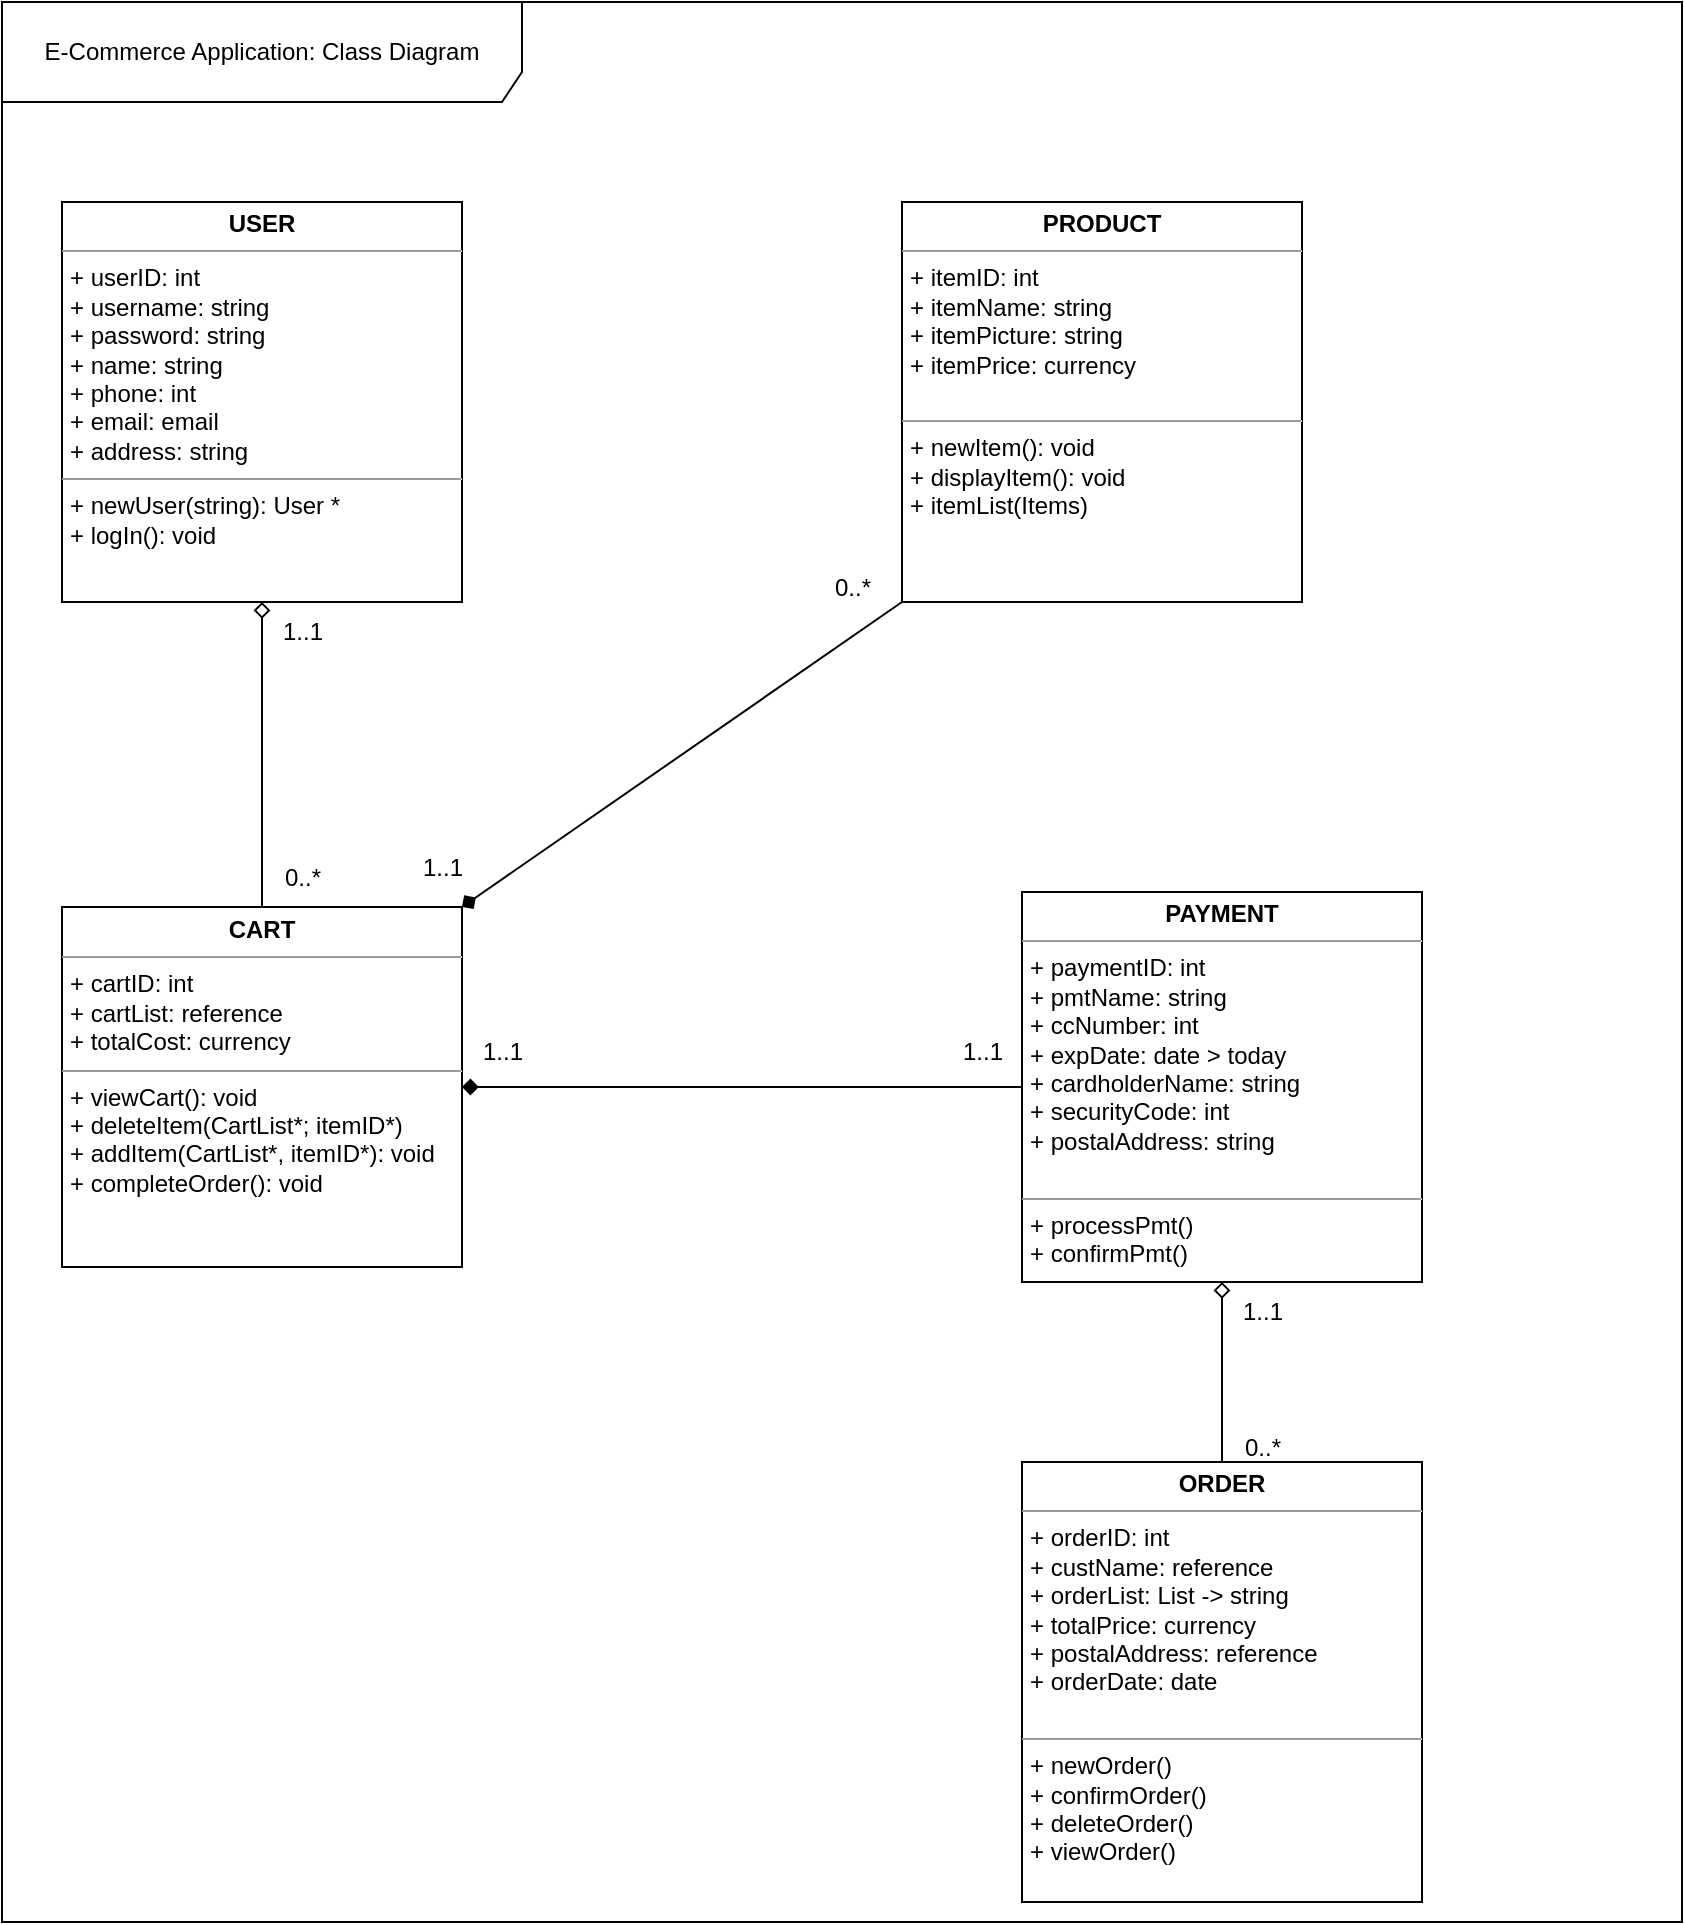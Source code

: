 <mxfile version="22.1.2" type="device">
  <diagram name="Page-1" id="G8f07l0rxFjzms341XHT">
    <mxGraphModel dx="854" dy="1021" grid="1" gridSize="10" guides="1" tooltips="1" connect="1" arrows="1" fold="1" page="1" pageScale="1" pageWidth="850" pageHeight="1100" math="0" shadow="0">
      <root>
        <mxCell id="0" />
        <mxCell id="1" parent="0" />
        <mxCell id="5hTfDQDd50rgDRaZ6DNi-1" value="E-Commerce Application: Class Diagram" style="shape=umlFrame;whiteSpace=wrap;html=1;pointerEvents=0;recursiveResize=0;container=1;collapsible=0;width=260;height=50;" parent="1" vertex="1">
          <mxGeometry width="840" height="960" as="geometry" />
        </mxCell>
        <mxCell id="5hTfDQDd50rgDRaZ6DNi-5" value="" style="edgeStyle=orthogonalEdgeStyle;rounded=0;orthogonalLoop=1;jettySize=auto;html=1;startArrow=diamond;startFill=0;endArrow=none;endFill=0;" parent="5hTfDQDd50rgDRaZ6DNi-1" source="5hTfDQDd50rgDRaZ6DNi-2" target="5hTfDQDd50rgDRaZ6DNi-4" edge="1">
          <mxGeometry relative="1" as="geometry" />
        </mxCell>
        <mxCell id="5hTfDQDd50rgDRaZ6DNi-2" value="&lt;p style=&quot;margin:0px;margin-top:4px;text-align:center;&quot;&gt;&lt;b&gt;USER&lt;/b&gt;&lt;/p&gt;&lt;hr size=&quot;1&quot;&gt;&lt;p style=&quot;margin:0px;margin-left:4px;&quot;&gt;+ userID: int&lt;/p&gt;&lt;p style=&quot;margin:0px;margin-left:4px;&quot;&gt;+ username: string&lt;/p&gt;&lt;p style=&quot;margin:0px;margin-left:4px;&quot;&gt;+ password: string&lt;/p&gt;&lt;p style=&quot;margin:0px;margin-left:4px;&quot;&gt;+ name: string&lt;/p&gt;&lt;p style=&quot;margin:0px;margin-left:4px;&quot;&gt;+ phone: int&lt;/p&gt;&lt;p style=&quot;margin:0px;margin-left:4px;&quot;&gt;+ email: email&lt;/p&gt;&lt;p style=&quot;margin:0px;margin-left:4px;&quot;&gt;+ address: string&lt;/p&gt;&lt;hr size=&quot;1&quot;&gt;&lt;p style=&quot;margin:0px;margin-left:4px;&quot;&gt;+ newUser(string): User *&lt;/p&gt;&lt;p style=&quot;margin:0px;margin-left:4px;&quot;&gt;+ logIn(): void&lt;/p&gt;" style="verticalAlign=top;align=left;overflow=fill;fontSize=12;fontFamily=Helvetica;html=1;whiteSpace=wrap;" parent="5hTfDQDd50rgDRaZ6DNi-1" vertex="1">
          <mxGeometry x="30" y="100" width="200" height="200" as="geometry" />
        </mxCell>
        <mxCell id="5hTfDQDd50rgDRaZ6DNi-31" style="rounded=0;orthogonalLoop=1;jettySize=auto;html=1;exitX=0;exitY=1;exitDx=0;exitDy=0;entryX=1;entryY=0;entryDx=0;entryDy=0;startArrow=none;startFill=0;endArrow=diamond;endFill=1;" parent="5hTfDQDd50rgDRaZ6DNi-1" source="5hTfDQDd50rgDRaZ6DNi-3" target="5hTfDQDd50rgDRaZ6DNi-4" edge="1">
          <mxGeometry relative="1" as="geometry" />
        </mxCell>
        <mxCell id="5hTfDQDd50rgDRaZ6DNi-3" value="&lt;p style=&quot;margin:0px;margin-top:4px;text-align:center;&quot;&gt;&lt;b&gt;PRODUCT&lt;/b&gt;&lt;/p&gt;&lt;hr size=&quot;1&quot;&gt;&lt;p style=&quot;margin:0px;margin-left:4px;&quot;&gt;+ itemID: int&lt;/p&gt;&lt;p style=&quot;margin:0px;margin-left:4px;&quot;&gt;+ itemName: string&lt;/p&gt;&lt;p style=&quot;margin:0px;margin-left:4px;&quot;&gt;+ itemPicture: string&lt;/p&gt;&lt;p style=&quot;margin:0px;margin-left:4px;&quot;&gt;+ itemPrice: currency&lt;/p&gt;&lt;p style=&quot;margin:0px;margin-left:4px;&quot;&gt;&lt;br&gt;&lt;/p&gt;&lt;hr size=&quot;1&quot;&gt;&lt;p style=&quot;margin:0px;margin-left:4px;&quot;&gt;+ newItem(): void&lt;/p&gt;&lt;p style=&quot;margin:0px;margin-left:4px;&quot;&gt;+ displayItem(): void&lt;/p&gt;&lt;p style=&quot;margin:0px;margin-left:4px;&quot;&gt;+ itemList(Items)&lt;/p&gt;" style="verticalAlign=top;align=left;overflow=fill;fontSize=12;fontFamily=Helvetica;html=1;whiteSpace=wrap;" parent="5hTfDQDd50rgDRaZ6DNi-1" vertex="1">
          <mxGeometry x="450" y="100" width="200" height="200" as="geometry" />
        </mxCell>
        <mxCell id="5hTfDQDd50rgDRaZ6DNi-11" style="rounded=0;orthogonalLoop=1;jettySize=auto;html=1;exitX=1;exitY=0.5;exitDx=0;exitDy=0;entryX=0;entryY=0.5;entryDx=0;entryDy=0;startArrow=diamond;startFill=1;endArrow=none;endFill=0;" parent="5hTfDQDd50rgDRaZ6DNi-1" source="5hTfDQDd50rgDRaZ6DNi-4" target="5hTfDQDd50rgDRaZ6DNi-8" edge="1">
          <mxGeometry relative="1" as="geometry" />
        </mxCell>
        <mxCell id="5hTfDQDd50rgDRaZ6DNi-4" value="&lt;p style=&quot;margin:0px;margin-top:4px;text-align:center;&quot;&gt;&lt;b&gt;CART&lt;/b&gt;&lt;/p&gt;&lt;hr size=&quot;1&quot;&gt;&lt;p style=&quot;margin:0px;margin-left:4px;&quot;&gt;+ cartID: int&lt;/p&gt;&lt;p style=&quot;margin:0px;margin-left:4px;&quot;&gt;+ cartList: reference&lt;/p&gt;&lt;p style=&quot;margin:0px;margin-left:4px;&quot;&gt;+ totalCost: currency&lt;/p&gt;&lt;hr size=&quot;1&quot;&gt;&lt;p style=&quot;margin:0px;margin-left:4px;&quot;&gt;&lt;span style=&quot;background-color: initial;&quot;&gt;+ viewCart(): void&lt;/span&gt;&lt;br&gt;&lt;/p&gt;&lt;p style=&quot;margin:0px;margin-left:4px;&quot;&gt;+ deleteItem(CartList*; itemID*)&lt;/p&gt;&lt;p style=&quot;margin:0px;margin-left:4px;&quot;&gt;+ addItem(CartList*, itemID*): void&lt;/p&gt;&lt;p style=&quot;margin:0px;margin-left:4px;&quot;&gt;+ completeOrder(): void&lt;/p&gt;" style="verticalAlign=top;align=left;overflow=fill;fontSize=12;fontFamily=Helvetica;html=1;whiteSpace=wrap;" parent="5hTfDQDd50rgDRaZ6DNi-1" vertex="1">
          <mxGeometry x="30" y="452.5" width="200" height="180" as="geometry" />
        </mxCell>
        <mxCell id="5hTfDQDd50rgDRaZ6DNi-7" value="0..*" style="text;html=1;align=center;verticalAlign=middle;resizable=0;points=[];autosize=1;strokeColor=none;fillColor=none;" parent="5hTfDQDd50rgDRaZ6DNi-1" vertex="1">
          <mxGeometry x="130" y="422.5" width="40" height="30" as="geometry" />
        </mxCell>
        <mxCell id="5hTfDQDd50rgDRaZ6DNi-8" value="&lt;p style=&quot;margin:0px;margin-top:4px;text-align:center;&quot;&gt;&lt;b&gt;PAYMENT&lt;/b&gt;&lt;/p&gt;&lt;hr size=&quot;1&quot;&gt;&lt;p style=&quot;margin:0px;margin-left:4px;&quot;&gt;+ paymentID: int&lt;/p&gt;&lt;p style=&quot;margin:0px;margin-left:4px;&quot;&gt;+ pmtName: string&lt;/p&gt;&lt;p style=&quot;margin:0px;margin-left:4px;&quot;&gt;+ ccNumber: int&lt;/p&gt;&lt;p style=&quot;margin:0px;margin-left:4px;&quot;&gt;+ expDate: date &amp;gt; today&lt;/p&gt;&lt;p style=&quot;margin:0px;margin-left:4px;&quot;&gt;+ cardholderName: string&lt;/p&gt;&lt;p style=&quot;margin:0px;margin-left:4px;&quot;&gt;+ securityCode: int&lt;/p&gt;&lt;p style=&quot;margin:0px;margin-left:4px;&quot;&gt;+ postalAddress: string&lt;/p&gt;&lt;p style=&quot;margin:0px;margin-left:4px;&quot;&gt;&lt;br&gt;&lt;/p&gt;&lt;hr size=&quot;1&quot;&gt;&lt;p style=&quot;margin:0px;margin-left:4px;&quot;&gt;+ processPmt()&lt;/p&gt;&lt;p style=&quot;margin:0px;margin-left:4px;&quot;&gt;+ confirmPmt()&lt;/p&gt;" style="verticalAlign=top;align=left;overflow=fill;fontSize=12;fontFamily=Helvetica;html=1;whiteSpace=wrap;" parent="5hTfDQDd50rgDRaZ6DNi-1" vertex="1">
          <mxGeometry x="510" y="445" width="200" height="195" as="geometry" />
        </mxCell>
        <mxCell id="5hTfDQDd50rgDRaZ6DNi-6" value="1..1" style="text;html=1;align=center;verticalAlign=middle;resizable=0;points=[];autosize=1;strokeColor=none;fillColor=none;" parent="5hTfDQDd50rgDRaZ6DNi-1" vertex="1">
          <mxGeometry x="130" y="300" width="40" height="30" as="geometry" />
        </mxCell>
        <mxCell id="5hTfDQDd50rgDRaZ6DNi-13" value="1..1" style="text;html=1;align=center;verticalAlign=middle;resizable=0;points=[];autosize=1;strokeColor=none;fillColor=none;" parent="5hTfDQDd50rgDRaZ6DNi-1" vertex="1">
          <mxGeometry x="470" y="510" width="40" height="30" as="geometry" />
        </mxCell>
        <mxCell id="5hTfDQDd50rgDRaZ6DNi-12" value="1..1" style="text;html=1;align=center;verticalAlign=middle;resizable=0;points=[];autosize=1;strokeColor=none;fillColor=none;" parent="5hTfDQDd50rgDRaZ6DNi-1" vertex="1">
          <mxGeometry x="230" y="510" width="40" height="30" as="geometry" />
        </mxCell>
        <mxCell id="5hTfDQDd50rgDRaZ6DNi-26" value="&lt;p style=&quot;margin:0px;margin-top:4px;text-align:center;&quot;&gt;&lt;b&gt;ORDER&lt;/b&gt;&lt;/p&gt;&lt;hr size=&quot;1&quot;&gt;&lt;p style=&quot;margin:0px;margin-left:4px;&quot;&gt;+ orderID: int&lt;/p&gt;&lt;p style=&quot;margin:0px;margin-left:4px;&quot;&gt;+ custName: reference&lt;/p&gt;&lt;p style=&quot;margin:0px;margin-left:4px;&quot;&gt;+ orderList: List -&amp;gt; string&lt;/p&gt;&lt;p style=&quot;margin:0px;margin-left:4px;&quot;&gt;+ totalPrice: currency&lt;/p&gt;&lt;p style=&quot;margin:0px;margin-left:4px;&quot;&gt;+ postalAddress: reference&lt;/p&gt;&lt;p style=&quot;margin:0px;margin-left:4px;&quot;&gt;+ orderDate: date&lt;/p&gt;&lt;p style=&quot;margin:0px;margin-left:4px;&quot;&gt;&lt;br&gt;&lt;/p&gt;&lt;hr size=&quot;1&quot;&gt;&lt;p style=&quot;margin:0px;margin-left:4px;&quot;&gt;+ newOrder()&lt;/p&gt;&lt;p style=&quot;margin:0px;margin-left:4px;&quot;&gt;+ confirmOrder()&lt;/p&gt;&lt;p style=&quot;margin:0px;margin-left:4px;&quot;&gt;+ deleteOrder()&lt;/p&gt;&lt;p style=&quot;margin:0px;margin-left:4px;&quot;&gt;+ viewOrder()&lt;/p&gt;" style="verticalAlign=top;align=left;overflow=fill;fontSize=12;fontFamily=Helvetica;html=1;whiteSpace=wrap;" parent="5hTfDQDd50rgDRaZ6DNi-1" vertex="1">
          <mxGeometry x="510" y="730" width="200" height="220" as="geometry" />
        </mxCell>
        <mxCell id="5hTfDQDd50rgDRaZ6DNi-10" value="" style="edgeStyle=orthogonalEdgeStyle;rounded=0;orthogonalLoop=1;jettySize=auto;html=1;entryX=0.5;entryY=0;entryDx=0;entryDy=0;startArrow=diamond;startFill=0;endArrow=none;endFill=0;" parent="5hTfDQDd50rgDRaZ6DNi-1" source="5hTfDQDd50rgDRaZ6DNi-8" target="5hTfDQDd50rgDRaZ6DNi-26" edge="1">
          <mxGeometry relative="1" as="geometry">
            <mxPoint x="610" y="725" as="targetPoint" />
          </mxGeometry>
        </mxCell>
        <mxCell id="5hTfDQDd50rgDRaZ6DNi-29" value="1..1" style="text;html=1;align=center;verticalAlign=middle;resizable=0;points=[];autosize=1;strokeColor=none;fillColor=none;" parent="5hTfDQDd50rgDRaZ6DNi-1" vertex="1">
          <mxGeometry x="610" y="640" width="40" height="30" as="geometry" />
        </mxCell>
        <mxCell id="5hTfDQDd50rgDRaZ6DNi-30" value="0..*" style="text;html=1;align=center;verticalAlign=middle;resizable=0;points=[];autosize=1;strokeColor=none;fillColor=none;" parent="5hTfDQDd50rgDRaZ6DNi-1" vertex="1">
          <mxGeometry x="610" y="708" width="40" height="30" as="geometry" />
        </mxCell>
        <mxCell id="5hTfDQDd50rgDRaZ6DNi-32" value="0..*" style="text;html=1;align=center;verticalAlign=middle;resizable=0;points=[];autosize=1;strokeColor=none;fillColor=none;" parent="5hTfDQDd50rgDRaZ6DNi-1" vertex="1">
          <mxGeometry x="405" y="278" width="40" height="30" as="geometry" />
        </mxCell>
        <mxCell id="5hTfDQDd50rgDRaZ6DNi-34" value="1..1" style="text;html=1;align=center;verticalAlign=middle;resizable=0;points=[];autosize=1;strokeColor=none;fillColor=none;" parent="1" vertex="1">
          <mxGeometry x="200" y="418" width="40" height="30" as="geometry" />
        </mxCell>
      </root>
    </mxGraphModel>
  </diagram>
</mxfile>
